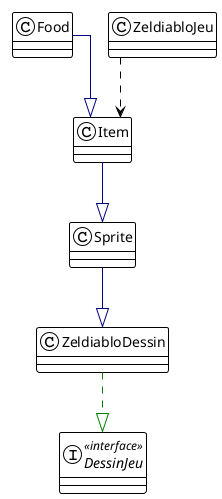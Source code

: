 @startuml

!theme plain
top to bottom direction
skinparam linetype ortho

interface DessinJeu << interface >>
class Food
class Item
class Sprite
class ZeldiabloDessin
class ZeldiabloJeu

Food             -[#000082,plain]-^  Item
Item             -[#000082,plain]-^  Sprite
Sprite           -[#000082,plain]-^  ZeldiabloDessin
ZeldiabloDessin  -[#008200,dashed]-^  DessinJeu
ZeldiabloJeu     ..>                 Item
@enduml
